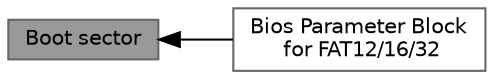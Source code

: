 digraph "Boot sector"
{
 // LATEX_PDF_SIZE
  bgcolor="transparent";
  edge [fontname=Helvetica,fontsize=10,labelfontname=Helvetica,labelfontsize=10];
  node [fontname=Helvetica,fontsize=10,shape=box,height=0.2,width=0.4];
  rankdir=LR;
  Node1 [id="Node000001",label="Boot sector",height=0.2,width=0.4,color="gray40", fillcolor="grey60", style="filled", fontcolor="black",tooltip=" "];
  Node2 [id="Node000002",label="Bios Parameter Block\l for FAT12/16/32",height=0.2,width=0.4,color="grey40", fillcolor="white", style="filled",URL="$group__group_d_e_f_i_n_e___b_s___b_p_b___f_a_t.html",tooltip=" "];
  Node1->Node2 [shape=plaintext, dir="back", style="solid"];
}

